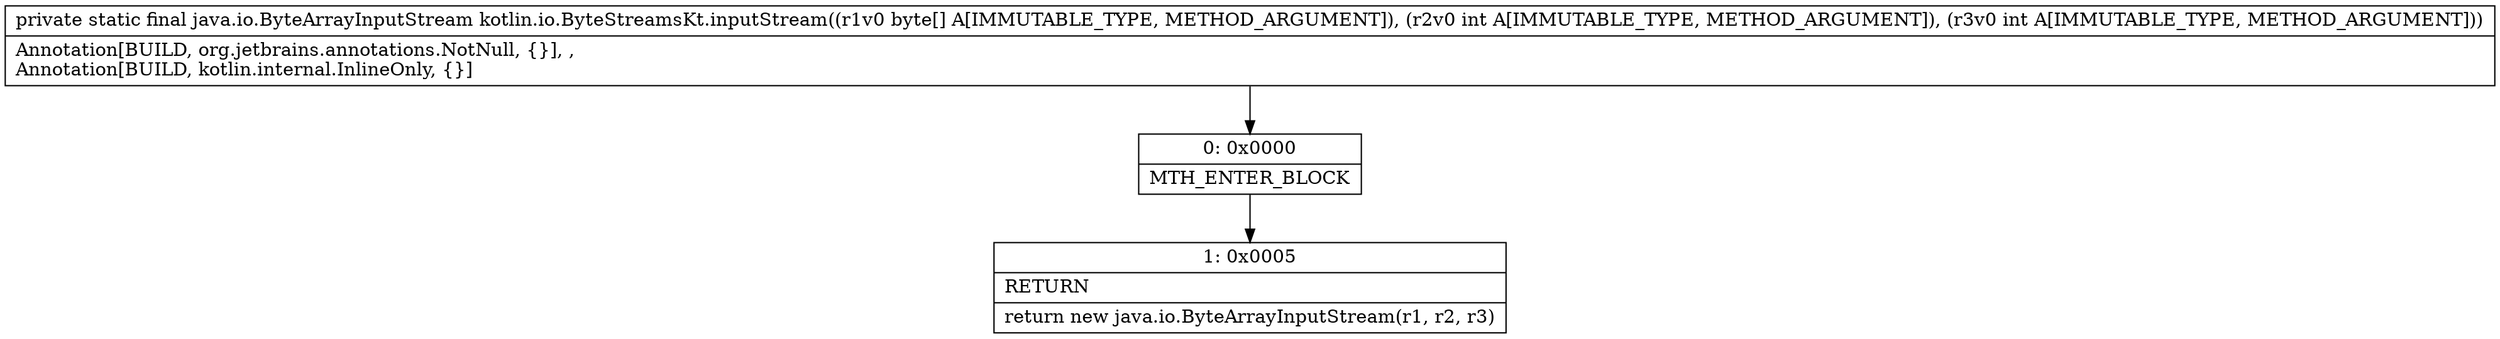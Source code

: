 digraph "CFG forkotlin.io.ByteStreamsKt.inputStream([BII)Ljava\/io\/ByteArrayInputStream;" {
Node_0 [shape=record,label="{0\:\ 0x0000|MTH_ENTER_BLOCK\l}"];
Node_1 [shape=record,label="{1\:\ 0x0005|RETURN\l|return new java.io.ByteArrayInputStream(r1, r2, r3)\l}"];
MethodNode[shape=record,label="{private static final java.io.ByteArrayInputStream kotlin.io.ByteStreamsKt.inputStream((r1v0 byte[] A[IMMUTABLE_TYPE, METHOD_ARGUMENT]), (r2v0 int A[IMMUTABLE_TYPE, METHOD_ARGUMENT]), (r3v0 int A[IMMUTABLE_TYPE, METHOD_ARGUMENT]))  | Annotation[BUILD, org.jetbrains.annotations.NotNull, \{\}], , \lAnnotation[BUILD, kotlin.internal.InlineOnly, \{\}]\l}"];
MethodNode -> Node_0;
Node_0 -> Node_1;
}

